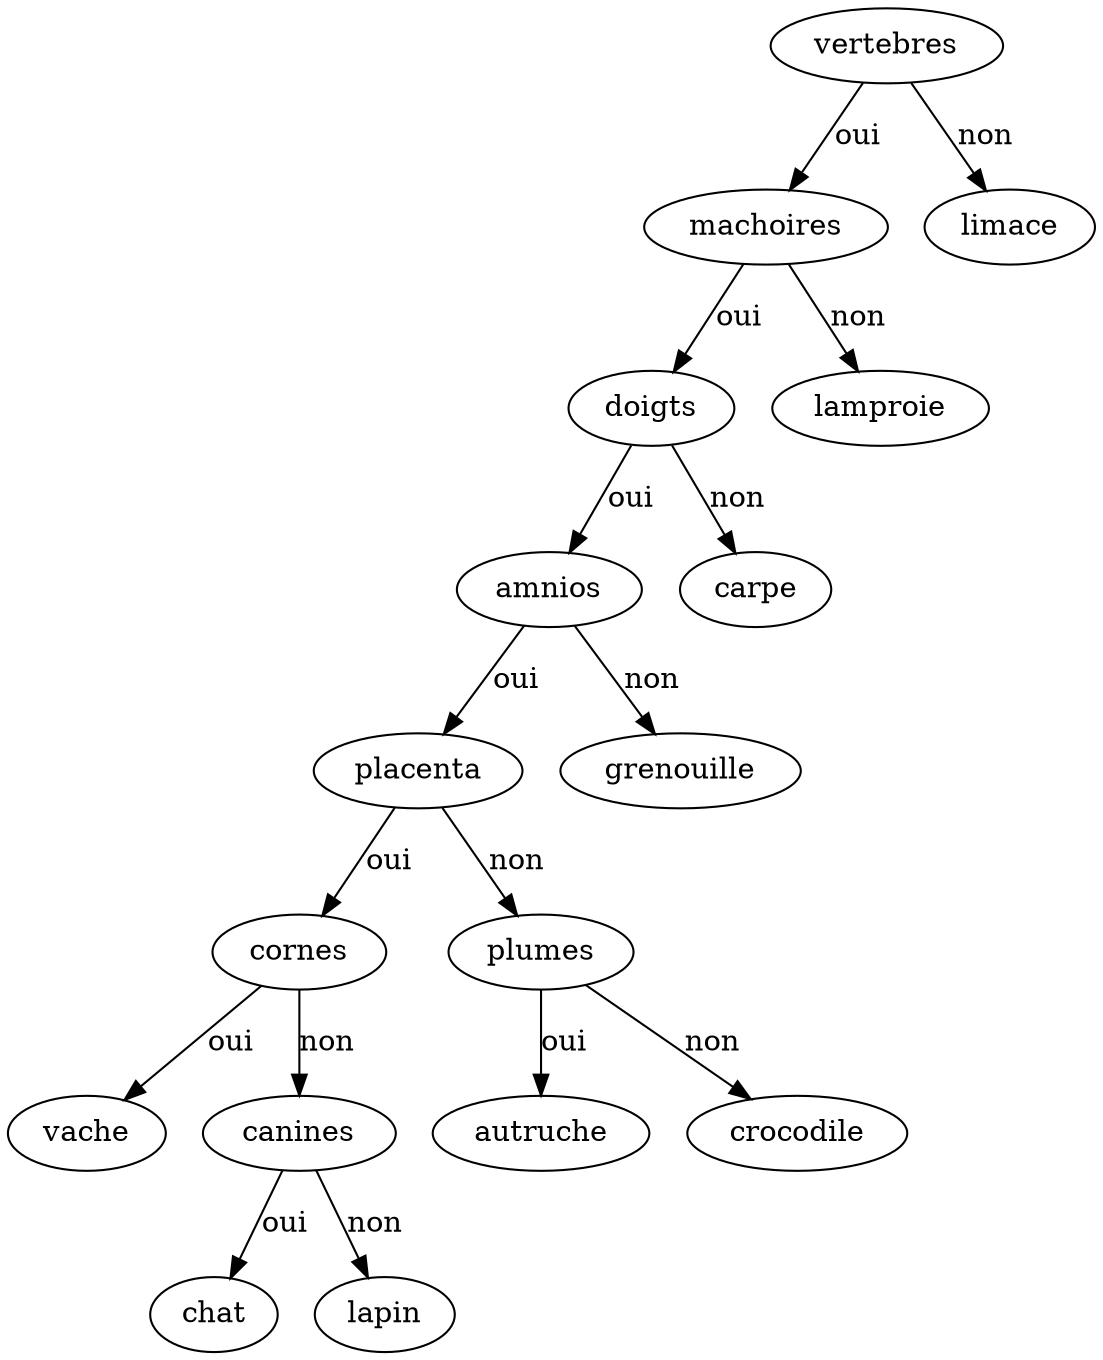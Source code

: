 digraph arbre {
vertebres -> machoires [label = "oui"]
machoires -> doigts [label = "oui"]
doigts -> amnios [label = "oui"]
amnios -> placenta [label = "oui"]
placenta -> cornes [label = "oui"]
cornes -> vache [label = "oui"]
cornes -> canines [label = "non"]
canines -> chat [label = "oui"]
canines -> lapin [label = "non"]
placenta -> plumes [label = "non"]
plumes -> autruche [label = "oui"]
plumes -> crocodile [label = "non"]
amnios -> grenouille [label = "non"]
doigts -> carpe [label = "non"]
machoires -> lamproie [label = "non"]
vertebres -> limace [label = "non"]
}
